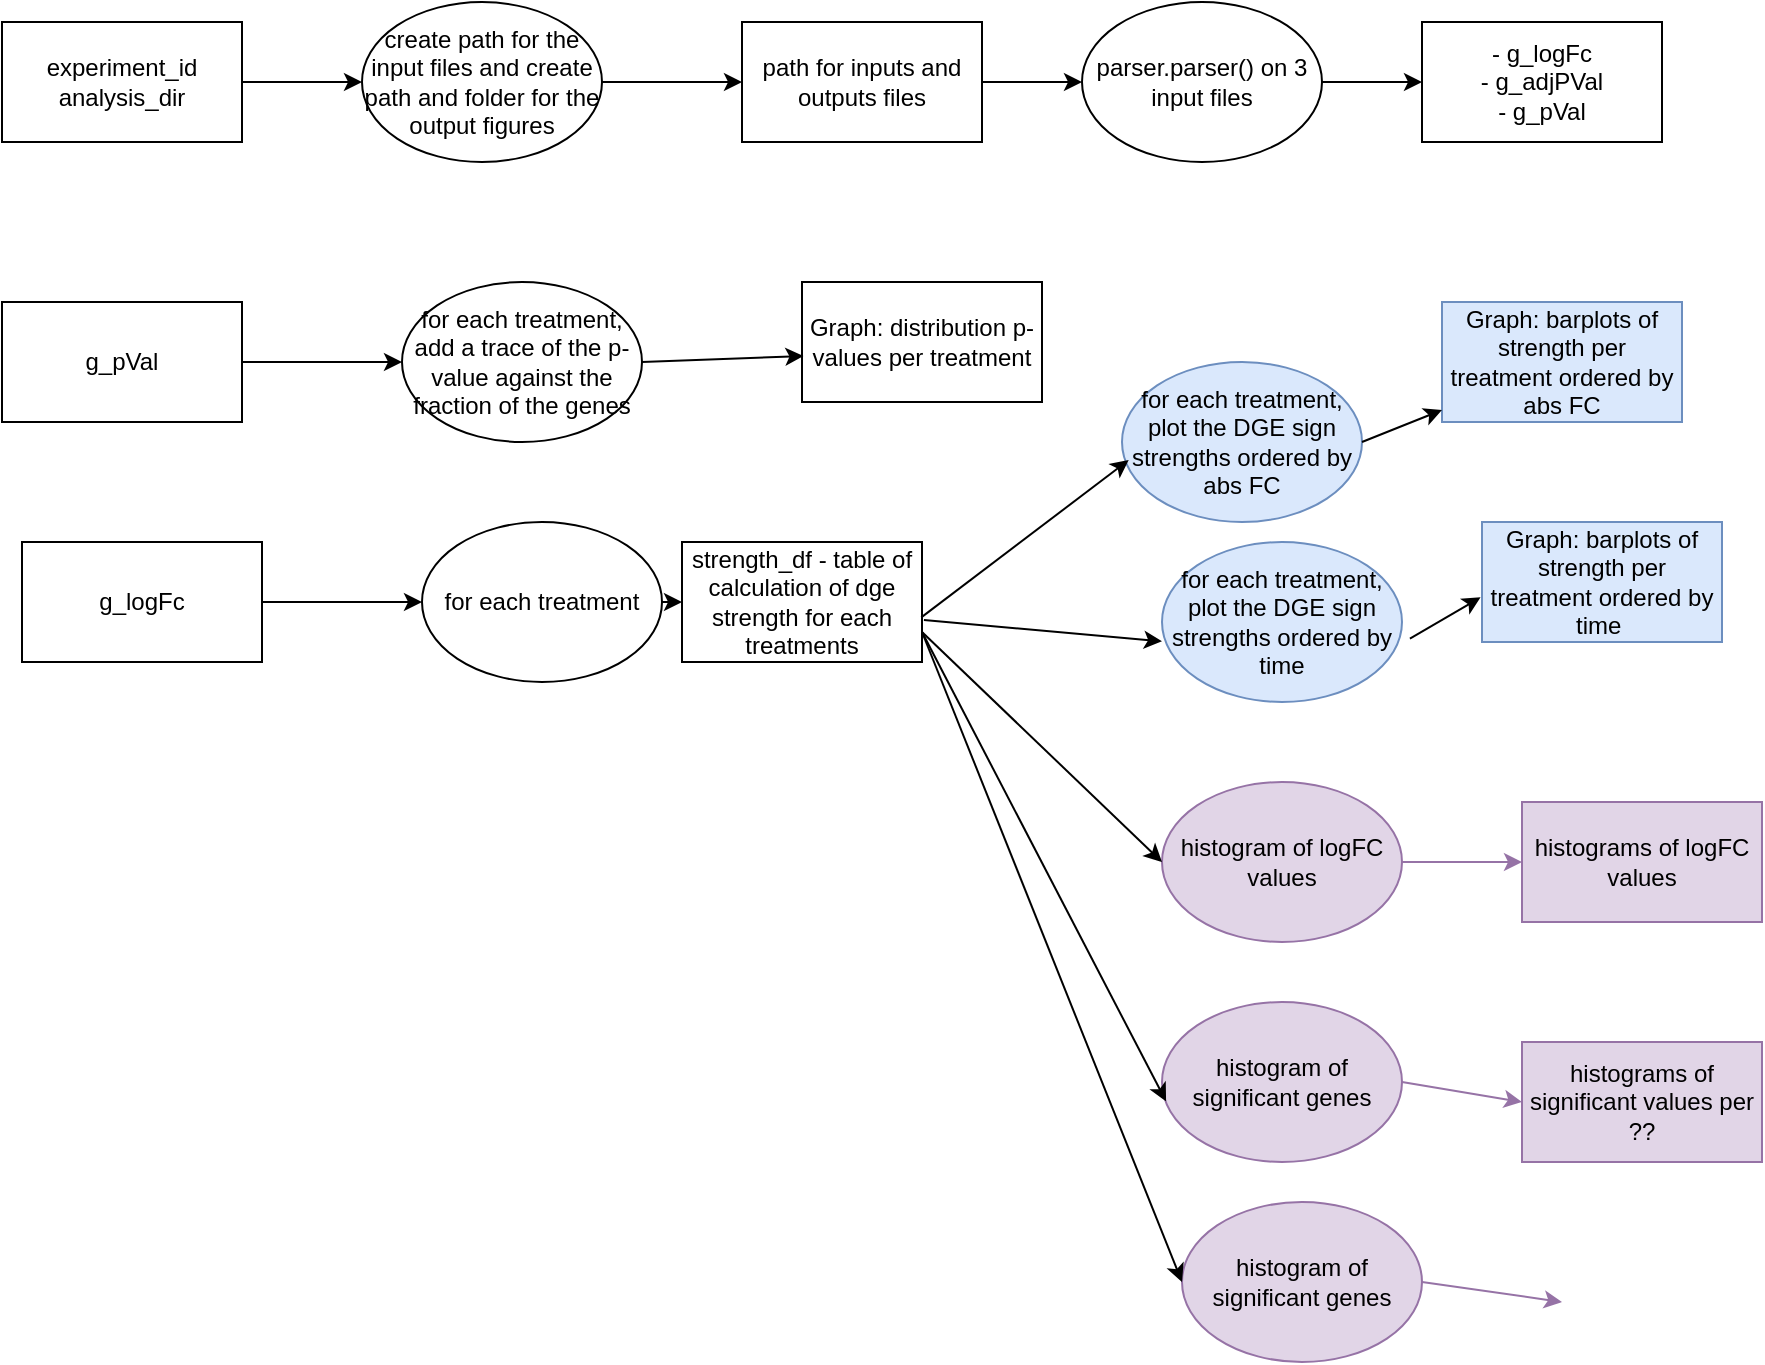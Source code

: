 <mxfile version="15.2.9" type="github">
  <diagram id="U4IgkTdNpWTFuwFA2swD" name="Page-1">
    <mxGraphModel dx="1006" dy="660" grid="1" gridSize="10" guides="1" tooltips="1" connect="1" arrows="1" fold="1" page="1" pageScale="1" pageWidth="850" pageHeight="1100" math="0" shadow="0">
      <root>
        <mxCell id="0" />
        <mxCell id="1" parent="0" />
        <mxCell id="tLHDV8wwJgTuE7Va9RZO-1" value="experiment_id&lt;br&gt;analysis_dir" style="rounded=0;whiteSpace=wrap;html=1;" vertex="1" parent="1">
          <mxGeometry x="10" y="80" width="120" height="60" as="geometry" />
        </mxCell>
        <mxCell id="tLHDV8wwJgTuE7Va9RZO-2" value="" style="endArrow=classic;html=1;entryX=0;entryY=0.5;entryDx=0;entryDy=0;exitX=1;exitY=0.5;exitDx=0;exitDy=0;" edge="1" parent="1" source="tLHDV8wwJgTuE7Va9RZO-1" target="tLHDV8wwJgTuE7Va9RZO-3">
          <mxGeometry width="50" height="50" relative="1" as="geometry">
            <mxPoint x="220" y="150" as="sourcePoint" />
            <mxPoint x="270" y="150" as="targetPoint" />
          </mxGeometry>
        </mxCell>
        <mxCell id="tLHDV8wwJgTuE7Va9RZO-3" value="create path for the input files and create path and folder for the output figures" style="ellipse;whiteSpace=wrap;html=1;" vertex="1" parent="1">
          <mxGeometry x="190" y="70" width="120" height="80" as="geometry" />
        </mxCell>
        <mxCell id="tLHDV8wwJgTuE7Va9RZO-4" value="" style="endArrow=classic;html=1;exitX=1;exitY=0.5;exitDx=0;exitDy=0;entryX=0;entryY=0.5;entryDx=0;entryDy=0;" edge="1" parent="1" source="tLHDV8wwJgTuE7Va9RZO-3" target="tLHDV8wwJgTuE7Va9RZO-5">
          <mxGeometry width="50" height="50" relative="1" as="geometry">
            <mxPoint x="240" y="370" as="sourcePoint" />
            <mxPoint x="430" y="150" as="targetPoint" />
          </mxGeometry>
        </mxCell>
        <mxCell id="tLHDV8wwJgTuE7Va9RZO-5" value="path for inputs and outputs files" style="rounded=0;whiteSpace=wrap;html=1;" vertex="1" parent="1">
          <mxGeometry x="380" y="80" width="120" height="60" as="geometry" />
        </mxCell>
        <mxCell id="tLHDV8wwJgTuE7Va9RZO-6" value="" style="endArrow=classic;html=1;exitX=1;exitY=0.5;exitDx=0;exitDy=0;exitPerimeter=0;" edge="1" parent="1" source="tLHDV8wwJgTuE7Va9RZO-5" target="tLHDV8wwJgTuE7Va9RZO-7">
          <mxGeometry width="50" height="50" relative="1" as="geometry">
            <mxPoint x="240" y="370" as="sourcePoint" />
            <mxPoint x="650" y="150" as="targetPoint" />
          </mxGeometry>
        </mxCell>
        <mxCell id="tLHDV8wwJgTuE7Va9RZO-7" value="parser.parser() on 3 input files" style="ellipse;whiteSpace=wrap;html=1;" vertex="1" parent="1">
          <mxGeometry x="550" y="70" width="120" height="80" as="geometry" />
        </mxCell>
        <mxCell id="tLHDV8wwJgTuE7Va9RZO-8" value="" style="endArrow=classic;html=1;exitX=1;exitY=0.5;exitDx=0;exitDy=0;" edge="1" parent="1" source="tLHDV8wwJgTuE7Va9RZO-7" target="tLHDV8wwJgTuE7Va9RZO-9">
          <mxGeometry width="50" height="50" relative="1" as="geometry">
            <mxPoint x="480" y="360" as="sourcePoint" />
            <mxPoint x="530" y="310" as="targetPoint" />
          </mxGeometry>
        </mxCell>
        <mxCell id="tLHDV8wwJgTuE7Va9RZO-9" value="-&amp;nbsp;g_logFc&lt;br&gt;-&amp;nbsp;g_adjPVal&lt;br&gt;-&amp;nbsp;g_pVal" style="rounded=0;whiteSpace=wrap;html=1;" vertex="1" parent="1">
          <mxGeometry x="720" y="80" width="120" height="60" as="geometry" />
        </mxCell>
        <mxCell id="tLHDV8wwJgTuE7Va9RZO-10" value="g_pVal" style="rounded=0;whiteSpace=wrap;html=1;" vertex="1" parent="1">
          <mxGeometry x="10" y="220" width="120" height="60" as="geometry" />
        </mxCell>
        <mxCell id="tLHDV8wwJgTuE7Va9RZO-11" value="for each treatment,&lt;br&gt;add a trace of the p-value against the fraction of the genes" style="ellipse;whiteSpace=wrap;html=1;" vertex="1" parent="1">
          <mxGeometry x="210" y="210" width="120" height="80" as="geometry" />
        </mxCell>
        <mxCell id="tLHDV8wwJgTuE7Va9RZO-12" value="" style="endArrow=classic;html=1;exitX=1;exitY=0.5;exitDx=0;exitDy=0;entryX=0;entryY=0.5;entryDx=0;entryDy=0;" edge="1" parent="1" source="tLHDV8wwJgTuE7Va9RZO-10" target="tLHDV8wwJgTuE7Va9RZO-11">
          <mxGeometry width="50" height="50" relative="1" as="geometry">
            <mxPoint x="400" y="360" as="sourcePoint" />
            <mxPoint x="450" y="310" as="targetPoint" />
          </mxGeometry>
        </mxCell>
        <mxCell id="tLHDV8wwJgTuE7Va9RZO-13" value="Graph: distribution p-values per treatment" style="rounded=0;whiteSpace=wrap;html=1;" vertex="1" parent="1">
          <mxGeometry x="410" y="210" width="120" height="60" as="geometry" />
        </mxCell>
        <mxCell id="tLHDV8wwJgTuE7Va9RZO-14" value="" style="endArrow=classic;html=1;entryX=0.006;entryY=0.617;entryDx=0;entryDy=0;entryPerimeter=0;exitX=1;exitY=0.5;exitDx=0;exitDy=0;" edge="1" parent="1" source="tLHDV8wwJgTuE7Va9RZO-11" target="tLHDV8wwJgTuE7Va9RZO-13">
          <mxGeometry width="50" height="50" relative="1" as="geometry">
            <mxPoint x="340" y="400" as="sourcePoint" />
            <mxPoint x="450" y="290" as="targetPoint" />
          </mxGeometry>
        </mxCell>
        <mxCell id="tLHDV8wwJgTuE7Va9RZO-15" value="g_logFc" style="rounded=0;whiteSpace=wrap;html=1;" vertex="1" parent="1">
          <mxGeometry x="20" y="340" width="120" height="60" as="geometry" />
        </mxCell>
        <mxCell id="tLHDV8wwJgTuE7Va9RZO-16" value="for each treatment" style="ellipse;whiteSpace=wrap;html=1;" vertex="1" parent="1">
          <mxGeometry x="220" y="330" width="120" height="80" as="geometry" />
        </mxCell>
        <mxCell id="tLHDV8wwJgTuE7Va9RZO-17" value="" style="endArrow=classic;html=1;exitX=1;exitY=0.5;exitDx=0;exitDy=0;entryX=0;entryY=0.5;entryDx=0;entryDy=0;" edge="1" parent="1" source="tLHDV8wwJgTuE7Va9RZO-15" target="tLHDV8wwJgTuE7Va9RZO-16">
          <mxGeometry width="50" height="50" relative="1" as="geometry">
            <mxPoint x="400" y="340" as="sourcePoint" />
            <mxPoint x="450" y="290" as="targetPoint" />
          </mxGeometry>
        </mxCell>
        <mxCell id="tLHDV8wwJgTuE7Va9RZO-18" value="strength_df - table of calculation of dge strength for each treatments" style="rounded=0;whiteSpace=wrap;html=1;" vertex="1" parent="1">
          <mxGeometry x="350" y="340" width="120" height="60" as="geometry" />
        </mxCell>
        <mxCell id="tLHDV8wwJgTuE7Va9RZO-19" value="" style="endArrow=classic;html=1;exitX=1;exitY=0.5;exitDx=0;exitDy=0;entryX=0;entryY=0.5;entryDx=0;entryDy=0;" edge="1" parent="1" source="tLHDV8wwJgTuE7Va9RZO-16" target="tLHDV8wwJgTuE7Va9RZO-18">
          <mxGeometry width="50" height="50" relative="1" as="geometry">
            <mxPoint x="400" y="310" as="sourcePoint" />
            <mxPoint x="450" y="260" as="targetPoint" />
          </mxGeometry>
        </mxCell>
        <mxCell id="tLHDV8wwJgTuE7Va9RZO-20" value="&lt;span&gt;for each treatment,&lt;/span&gt;&lt;br&gt;&lt;span&gt;plot the DGE sign strengths ordered by abs FC&lt;/span&gt;" style="ellipse;whiteSpace=wrap;html=1;fillColor=#dae8fc;strokeColor=#6c8ebf;" vertex="1" parent="1">
          <mxGeometry x="570" y="250" width="120" height="80" as="geometry" />
        </mxCell>
        <mxCell id="tLHDV8wwJgTuE7Va9RZO-21" value="&lt;span&gt;Graph: barplots of strength per treatment ordered by abs FC&lt;/span&gt;" style="rounded=0;whiteSpace=wrap;html=1;fillColor=#dae8fc;strokeColor=#6c8ebf;" vertex="1" parent="1">
          <mxGeometry x="730" y="220" width="120" height="60" as="geometry" />
        </mxCell>
        <mxCell id="tLHDV8wwJgTuE7Va9RZO-22" value="" style="endArrow=classic;html=1;exitX=0.997;exitY=0.628;exitDx=0;exitDy=0;exitPerimeter=0;entryX=0.028;entryY=0.613;entryDx=0;entryDy=0;entryPerimeter=0;" edge="1" parent="1" source="tLHDV8wwJgTuE7Va9RZO-18" target="tLHDV8wwJgTuE7Va9RZO-20">
          <mxGeometry width="50" height="50" relative="1" as="geometry">
            <mxPoint x="400" y="310" as="sourcePoint" />
            <mxPoint x="450" y="260" as="targetPoint" />
          </mxGeometry>
        </mxCell>
        <mxCell id="tLHDV8wwJgTuE7Va9RZO-23" value="" style="endArrow=classic;html=1;exitX=1;exitY=0.5;exitDx=0;exitDy=0;" edge="1" parent="1" source="tLHDV8wwJgTuE7Va9RZO-20" target="tLHDV8wwJgTuE7Va9RZO-21">
          <mxGeometry width="50" height="50" relative="1" as="geometry">
            <mxPoint x="400" y="310" as="sourcePoint" />
            <mxPoint x="450" y="260" as="targetPoint" />
          </mxGeometry>
        </mxCell>
        <mxCell id="tLHDV8wwJgTuE7Va9RZO-24" value="for each treatment,&lt;br&gt;plot the DGE sign strengths ordered by time" style="ellipse;whiteSpace=wrap;html=1;fillColor=#dae8fc;strokeColor=#6c8ebf;" vertex="1" parent="1">
          <mxGeometry x="590" y="340" width="120" height="80" as="geometry" />
        </mxCell>
        <mxCell id="tLHDV8wwJgTuE7Va9RZO-25" value="&lt;span&gt;Graph: barplots of strength per treatment ordered by time&amp;nbsp;&lt;/span&gt;" style="rounded=0;whiteSpace=wrap;html=1;fillColor=#dae8fc;strokeColor=#6c8ebf;" vertex="1" parent="1">
          <mxGeometry x="750" y="330" width="120" height="60" as="geometry" />
        </mxCell>
        <mxCell id="tLHDV8wwJgTuE7Va9RZO-26" value="" style="endArrow=classic;html=1;exitX=1.008;exitY=0.65;exitDx=0;exitDy=0;exitPerimeter=0;entryX=0;entryY=0.621;entryDx=0;entryDy=0;entryPerimeter=0;" edge="1" parent="1" source="tLHDV8wwJgTuE7Va9RZO-18" target="tLHDV8wwJgTuE7Va9RZO-24">
          <mxGeometry width="50" height="50" relative="1" as="geometry">
            <mxPoint x="680" y="510" as="sourcePoint" />
            <mxPoint x="730" y="460" as="targetPoint" />
          </mxGeometry>
        </mxCell>
        <mxCell id="tLHDV8wwJgTuE7Va9RZO-27" value="" style="endArrow=classic;html=1;entryX=-0.006;entryY=0.628;entryDx=0;entryDy=0;entryPerimeter=0;exitX=1.033;exitY=0.604;exitDx=0;exitDy=0;exitPerimeter=0;" edge="1" parent="1" source="tLHDV8wwJgTuE7Va9RZO-24" target="tLHDV8wwJgTuE7Va9RZO-25">
          <mxGeometry width="50" height="50" relative="1" as="geometry">
            <mxPoint x="690" y="520" as="sourcePoint" />
            <mxPoint x="740" y="470" as="targetPoint" />
          </mxGeometry>
        </mxCell>
        <mxCell id="tLHDV8wwJgTuE7Va9RZO-28" value="histogram of logFC values" style="ellipse;whiteSpace=wrap;html=1;fillColor=#e1d5e7;strokeColor=#9673a6;" vertex="1" parent="1">
          <mxGeometry x="590" y="460" width="120" height="80" as="geometry" />
        </mxCell>
        <mxCell id="tLHDV8wwJgTuE7Va9RZO-29" value="" style="endArrow=classic;html=1;entryX=0;entryY=0.5;entryDx=0;entryDy=0;exitX=1;exitY=0.75;exitDx=0;exitDy=0;" edge="1" parent="1" source="tLHDV8wwJgTuE7Va9RZO-18" target="tLHDV8wwJgTuE7Va9RZO-28">
          <mxGeometry width="50" height="50" relative="1" as="geometry">
            <mxPoint x="480" y="560" as="sourcePoint" />
            <mxPoint x="530" y="490" as="targetPoint" />
          </mxGeometry>
        </mxCell>
        <mxCell id="tLHDV8wwJgTuE7Va9RZO-30" value="&lt;span&gt;histograms of logFC values&lt;/span&gt;" style="rounded=0;whiteSpace=wrap;html=1;fillColor=#e1d5e7;strokeColor=#9673a6;" vertex="1" parent="1">
          <mxGeometry x="770" y="470" width="120" height="60" as="geometry" />
        </mxCell>
        <mxCell id="tLHDV8wwJgTuE7Va9RZO-31" value="" style="endArrow=classic;html=1;exitX=1;exitY=0.5;exitDx=0;exitDy=0;entryX=0;entryY=0.5;entryDx=0;entryDy=0;fillColor=#e1d5e7;strokeColor=#9673a6;" edge="1" parent="1" source="tLHDV8wwJgTuE7Va9RZO-28" target="tLHDV8wwJgTuE7Va9RZO-30">
          <mxGeometry width="50" height="50" relative="1" as="geometry">
            <mxPoint x="450" y="400" as="sourcePoint" />
            <mxPoint x="500" y="350" as="targetPoint" />
          </mxGeometry>
        </mxCell>
        <mxCell id="tLHDV8wwJgTuE7Va9RZO-32" value="histogram of significant genes" style="ellipse;whiteSpace=wrap;html=1;fillColor=#e1d5e7;strokeColor=#9673a6;" vertex="1" parent="1">
          <mxGeometry x="590" y="570" width="120" height="80" as="geometry" />
        </mxCell>
        <mxCell id="tLHDV8wwJgTuE7Va9RZO-33" value="histogram of significant genes" style="ellipse;whiteSpace=wrap;html=1;fillColor=#e1d5e7;strokeColor=#9673a6;" vertex="1" parent="1">
          <mxGeometry x="600" y="670" width="120" height="80" as="geometry" />
        </mxCell>
        <mxCell id="tLHDV8wwJgTuE7Va9RZO-34" value="histograms of significant values per&lt;br&gt;??" style="rounded=0;whiteSpace=wrap;html=1;fillColor=#e1d5e7;strokeColor=#9673a6;" vertex="1" parent="1">
          <mxGeometry x="770" y="590" width="120" height="60" as="geometry" />
        </mxCell>
        <mxCell id="tLHDV8wwJgTuE7Va9RZO-35" value="" style="endArrow=classic;html=1;exitX=1;exitY=0.75;exitDx=0;exitDy=0;entryX=0.017;entryY=0.621;entryDx=0;entryDy=0;entryPerimeter=0;" edge="1" parent="1" source="tLHDV8wwJgTuE7Va9RZO-18" target="tLHDV8wwJgTuE7Va9RZO-32">
          <mxGeometry width="50" height="50" relative="1" as="geometry">
            <mxPoint x="450" y="630" as="sourcePoint" />
            <mxPoint x="500" y="580" as="targetPoint" />
          </mxGeometry>
        </mxCell>
        <mxCell id="tLHDV8wwJgTuE7Va9RZO-36" value="" style="endArrow=classic;html=1;exitX=1;exitY=0.75;exitDx=0;exitDy=0;entryX=0;entryY=0.5;entryDx=0;entryDy=0;" edge="1" parent="1" source="tLHDV8wwJgTuE7Va9RZO-18" target="tLHDV8wwJgTuE7Va9RZO-33">
          <mxGeometry width="50" height="50" relative="1" as="geometry">
            <mxPoint x="450" y="630" as="sourcePoint" />
            <mxPoint x="500" y="580" as="targetPoint" />
          </mxGeometry>
        </mxCell>
        <mxCell id="tLHDV8wwJgTuE7Va9RZO-37" value="" style="endArrow=classic;html=1;exitX=1;exitY=0.5;exitDx=0;exitDy=0;entryX=0;entryY=0.5;entryDx=0;entryDy=0;fillColor=#e1d5e7;strokeColor=#9673a6;" edge="1" parent="1" source="tLHDV8wwJgTuE7Va9RZO-32" target="tLHDV8wwJgTuE7Va9RZO-34">
          <mxGeometry width="50" height="50" relative="1" as="geometry">
            <mxPoint x="450" y="630" as="sourcePoint" />
            <mxPoint x="500" y="580" as="targetPoint" />
          </mxGeometry>
        </mxCell>
        <mxCell id="tLHDV8wwJgTuE7Va9RZO-38" value="" style="endArrow=classic;html=1;exitX=1;exitY=0.5;exitDx=0;exitDy=0;entryX=0;entryY=0.5;entryDx=0;entryDy=0;fillColor=#e1d5e7;strokeColor=#9673a6;" edge="1" parent="1" source="tLHDV8wwJgTuE7Va9RZO-33">
          <mxGeometry width="50" height="50" relative="1" as="geometry">
            <mxPoint x="450" y="630" as="sourcePoint" />
            <mxPoint x="790" y="720" as="targetPoint" />
          </mxGeometry>
        </mxCell>
      </root>
    </mxGraphModel>
  </diagram>
</mxfile>
